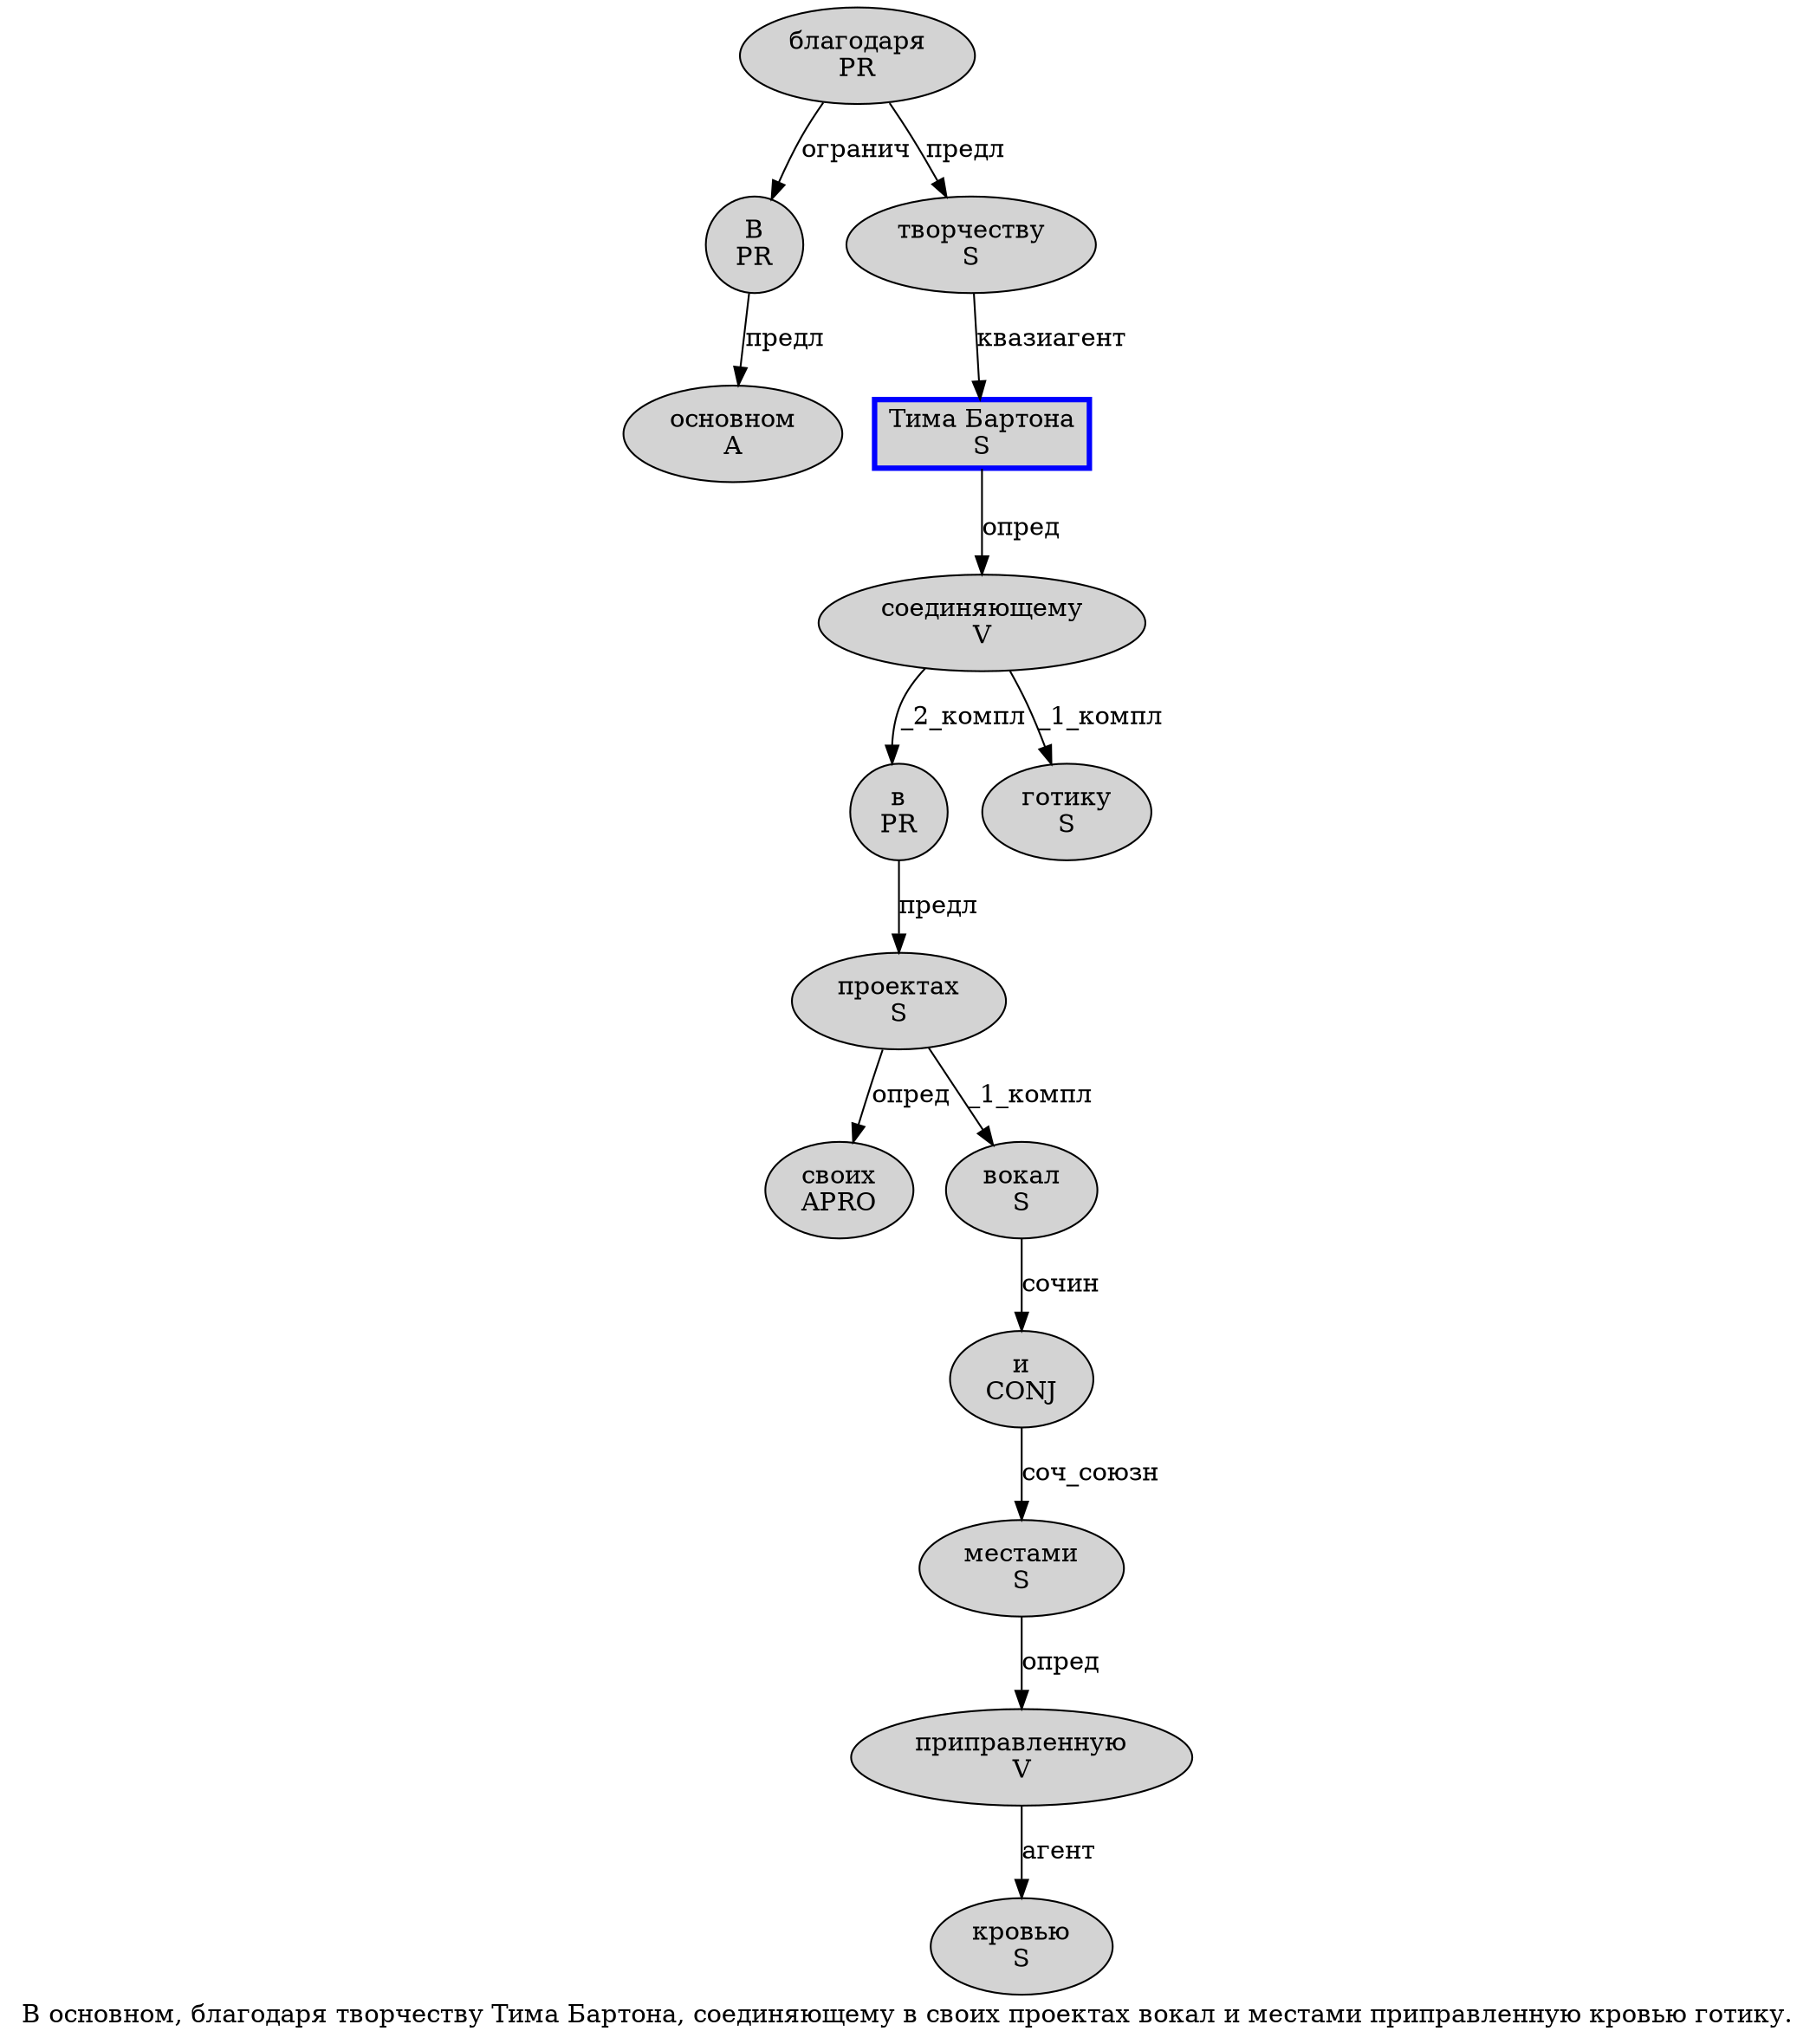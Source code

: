 digraph SENTENCE_1727 {
	graph [label="В основном, благодаря творчеству Тима Бартона, соединяющему в своих проектах вокал и местами приправленную кровью готику."]
	node [style=filled]
		0 [label="В
PR" color="" fillcolor=lightgray penwidth=1 shape=ellipse]
		1 [label="основном
A" color="" fillcolor=lightgray penwidth=1 shape=ellipse]
		3 [label="благодаря
PR" color="" fillcolor=lightgray penwidth=1 shape=ellipse]
		4 [label="творчеству
S" color="" fillcolor=lightgray penwidth=1 shape=ellipse]
		5 [label="Тима Бартона
S" color=blue fillcolor=lightgray penwidth=3 shape=box]
		7 [label="соединяющему
V" color="" fillcolor=lightgray penwidth=1 shape=ellipse]
		8 [label="в
PR" color="" fillcolor=lightgray penwidth=1 shape=ellipse]
		9 [label="своих
APRO" color="" fillcolor=lightgray penwidth=1 shape=ellipse]
		10 [label="проектах
S" color="" fillcolor=lightgray penwidth=1 shape=ellipse]
		11 [label="вокал
S" color="" fillcolor=lightgray penwidth=1 shape=ellipse]
		12 [label="и
CONJ" color="" fillcolor=lightgray penwidth=1 shape=ellipse]
		13 [label="местами
S" color="" fillcolor=lightgray penwidth=1 shape=ellipse]
		14 [label="приправленную
V" color="" fillcolor=lightgray penwidth=1 shape=ellipse]
		15 [label="кровью
S" color="" fillcolor=lightgray penwidth=1 shape=ellipse]
		16 [label="готику
S" color="" fillcolor=lightgray penwidth=1 shape=ellipse]
			10 -> 9 [label="опред"]
			10 -> 11 [label="_1_компл"]
			14 -> 15 [label="агент"]
			7 -> 8 [label="_2_компл"]
			7 -> 16 [label="_1_компл"]
			0 -> 1 [label="предл"]
			12 -> 13 [label="соч_союзн"]
			13 -> 14 [label="опред"]
			11 -> 12 [label="сочин"]
			4 -> 5 [label="квазиагент"]
			5 -> 7 [label="опред"]
			3 -> 0 [label="огранич"]
			3 -> 4 [label="предл"]
			8 -> 10 [label="предл"]
}